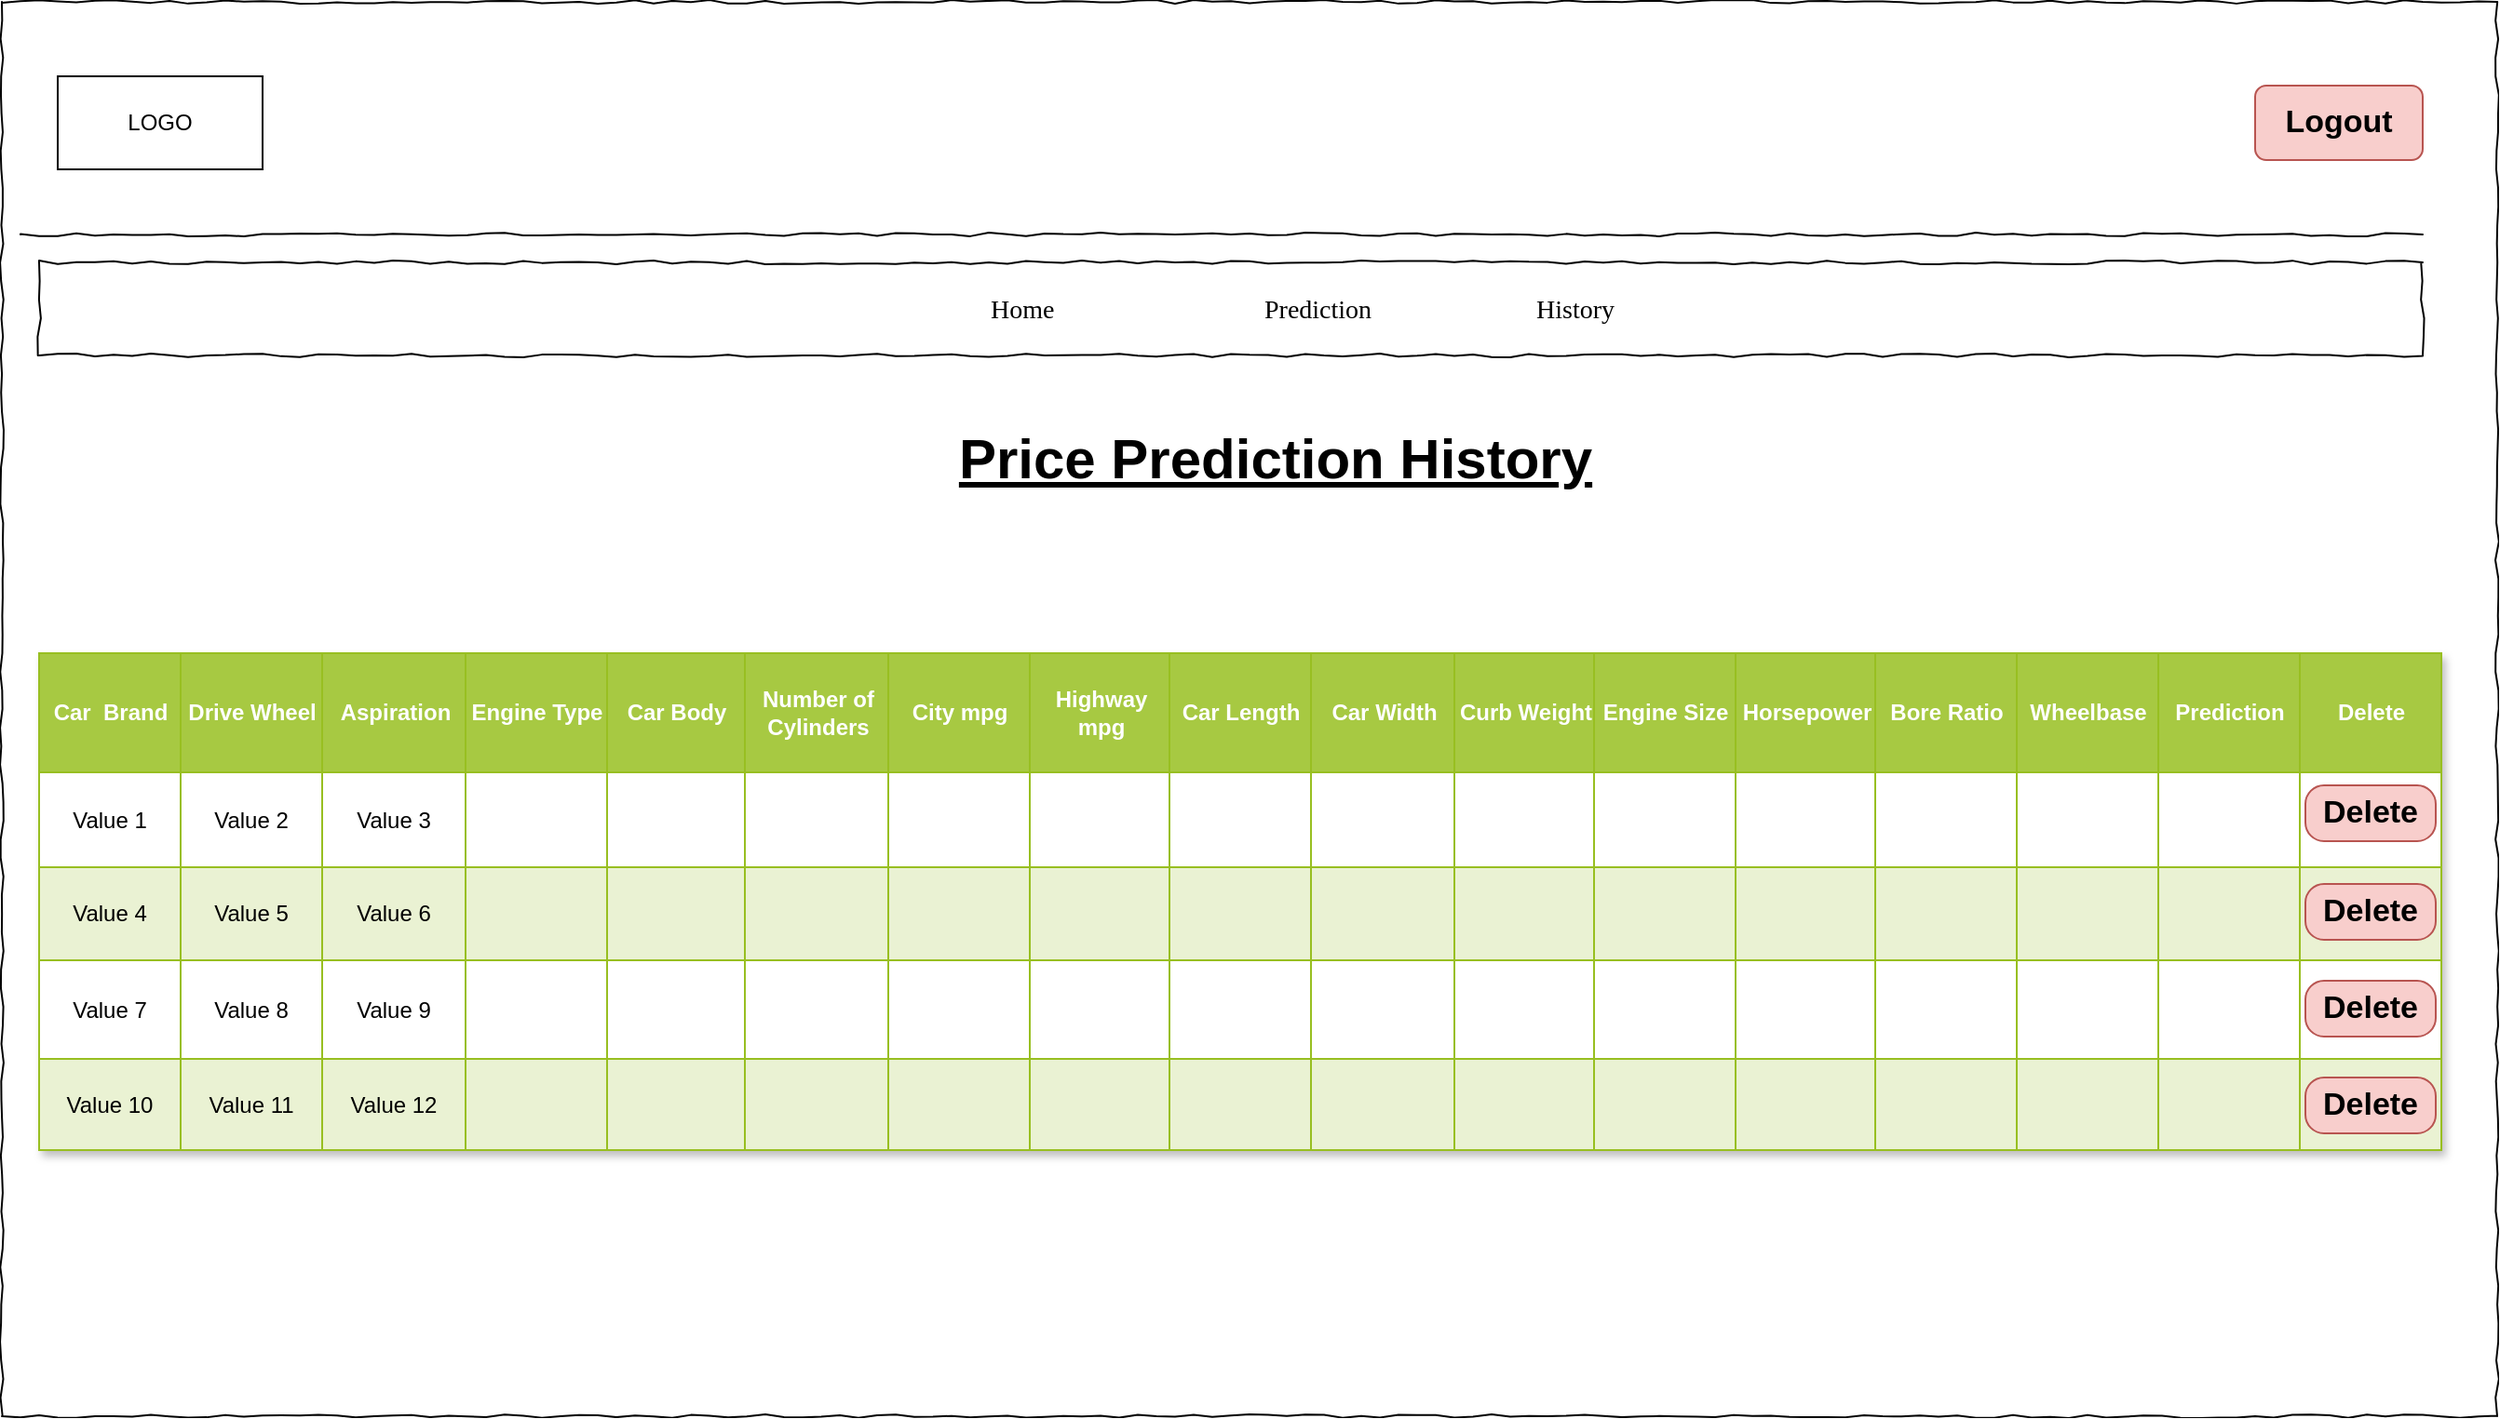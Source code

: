<mxfile version="22.0.8" type="gitlab">
  <diagram name="Page-1" id="03018318-947c-dd8e-b7a3-06fadd420f32">
    <mxGraphModel dx="1687" dy="999" grid="1" gridSize="10" guides="1" tooltips="1" connect="1" arrows="1" fold="1" page="1" pageScale="1" pageWidth="1100" pageHeight="850" background="none" math="0" shadow="0">
      <root>
        <mxCell id="0" />
        <mxCell id="1" parent="0" />
        <mxCell id="_vVUh05pe-uiF_YAsJHq-1" value="" style="whiteSpace=wrap;html=1;rounded=0;shadow=0;labelBackgroundColor=none;strokeColor=#000000;strokeWidth=1;fillColor=none;fontFamily=Verdana;fontSize=12;fontColor=#000000;align=center;comic=1;" vertex="1" parent="1">
          <mxGeometry x="40" y="40" width="1340" height="760" as="geometry" />
        </mxCell>
        <mxCell id="_vVUh05pe-uiF_YAsJHq-2" value="" style="line;strokeWidth=1;html=1;rounded=0;shadow=0;labelBackgroundColor=none;fillColor=none;fontFamily=Verdana;fontSize=14;fontColor=#000000;align=center;comic=1;" vertex="1" parent="1">
          <mxGeometry x="50" y="160" width="1290" height="10" as="geometry" />
        </mxCell>
        <mxCell id="_vVUh05pe-uiF_YAsJHq-3" value="" style="whiteSpace=wrap;html=1;rounded=0;shadow=0;labelBackgroundColor=none;strokeWidth=1;fillColor=none;fontFamily=Verdana;fontSize=12;align=center;comic=1;" vertex="1" parent="1">
          <mxGeometry x="60" y="180" width="1280" height="50" as="geometry" />
        </mxCell>
        <mxCell id="_vVUh05pe-uiF_YAsJHq-4" value="Home" style="text;html=1;points=[];align=left;verticalAlign=top;spacingTop=-4;fontSize=14;fontFamily=Verdana" vertex="1" parent="1">
          <mxGeometry x="568.5" y="195" width="60" height="20" as="geometry" />
        </mxCell>
        <mxCell id="_vVUh05pe-uiF_YAsJHq-5" value="Prediction" style="text;html=1;points=[];align=left;verticalAlign=top;spacingTop=-4;fontSize=14;fontFamily=Verdana" vertex="1" parent="1">
          <mxGeometry x="715.5" y="195" width="60" height="20" as="geometry" />
        </mxCell>
        <mxCell id="_vVUh05pe-uiF_YAsJHq-6" value="History" style="text;html=1;points=[];align=left;verticalAlign=top;spacingTop=-4;fontSize=14;fontFamily=Verdana" vertex="1" parent="1">
          <mxGeometry x="861.5" y="195" width="60" height="20" as="geometry" />
        </mxCell>
        <mxCell id="_vVUh05pe-uiF_YAsJHq-7" value="LOGO" style="html=1;whiteSpace=wrap;" vertex="1" parent="1">
          <mxGeometry x="70" y="80" width="110" height="50" as="geometry" />
        </mxCell>
        <mxCell id="_vVUh05pe-uiF_YAsJHq-8" value="&lt;font size=&quot;1&quot; style=&quot;&quot;&gt;&lt;b style=&quot;font-size: 17px;&quot;&gt;Logout&lt;/b&gt;&lt;/font&gt;" style="rounded=1;whiteSpace=wrap;html=1;fillColor=#f8cecc;strokeColor=#b85450;" vertex="1" parent="1">
          <mxGeometry x="1250" y="85" width="90" height="40" as="geometry" />
        </mxCell>
        <mxCell id="_vVUh05pe-uiF_YAsJHq-54" value="Assets" style="childLayout=tableLayout;recursiveResize=0;strokeColor=#98bf21;fillColor=#A7C942;shadow=1;" vertex="1" parent="1">
          <mxGeometry x="60" y="390" width="1290" height="267" as="geometry" />
        </mxCell>
        <mxCell id="_vVUh05pe-uiF_YAsJHq-55" style="shape=tableRow;horizontal=0;startSize=0;swimlaneHead=0;swimlaneBody=0;top=0;left=0;bottom=0;right=0;dropTarget=0;collapsible=0;recursiveResize=0;expand=0;fontStyle=0;strokeColor=inherit;fillColor=#ffffff;" vertex="1" parent="_vVUh05pe-uiF_YAsJHq-54">
          <mxGeometry width="1290" height="64" as="geometry" />
        </mxCell>
        <mxCell id="_vVUh05pe-uiF_YAsJHq-56" value="Car&amp;nbsp; Brand" style="connectable=0;recursiveResize=0;strokeColor=inherit;fillColor=#A7C942;align=center;fontStyle=1;fontColor=#FFFFFF;html=1;" vertex="1" parent="_vVUh05pe-uiF_YAsJHq-55">
          <mxGeometry width="76" height="64" as="geometry">
            <mxRectangle width="76" height="64" as="alternateBounds" />
          </mxGeometry>
        </mxCell>
        <mxCell id="_vVUh05pe-uiF_YAsJHq-57" value="Drive Wheel" style="connectable=0;recursiveResize=0;strokeColor=inherit;fillColor=#A7C942;align=center;fontStyle=1;fontColor=#FFFFFF;html=1;" vertex="1" parent="_vVUh05pe-uiF_YAsJHq-55">
          <mxGeometry x="76" width="76" height="64" as="geometry">
            <mxRectangle width="76" height="64" as="alternateBounds" />
          </mxGeometry>
        </mxCell>
        <mxCell id="_vVUh05pe-uiF_YAsJHq-58" value="Aspiration" style="connectable=0;recursiveResize=0;strokeColor=inherit;fillColor=#A7C942;align=center;fontStyle=1;fontColor=#FFFFFF;html=1;" vertex="1" parent="_vVUh05pe-uiF_YAsJHq-55">
          <mxGeometry x="152" width="77" height="64" as="geometry">
            <mxRectangle width="77" height="64" as="alternateBounds" />
          </mxGeometry>
        </mxCell>
        <mxCell id="_vVUh05pe-uiF_YAsJHq-130" value="Engine Type" style="connectable=0;recursiveResize=0;strokeColor=inherit;fillColor=#A7C942;align=center;fontStyle=1;fontColor=#FFFFFF;html=1;" vertex="1" parent="_vVUh05pe-uiF_YAsJHq-55">
          <mxGeometry x="229" width="76" height="64" as="geometry">
            <mxRectangle width="76" height="64" as="alternateBounds" />
          </mxGeometry>
        </mxCell>
        <mxCell id="_vVUh05pe-uiF_YAsJHq-125" value="Car Body" style="connectable=0;recursiveResize=0;strokeColor=inherit;fillColor=#A7C942;align=center;fontStyle=1;fontColor=#FFFFFF;html=1;" vertex="1" parent="_vVUh05pe-uiF_YAsJHq-55">
          <mxGeometry x="305" width="74" height="64" as="geometry">
            <mxRectangle width="74" height="64" as="alternateBounds" />
          </mxGeometry>
        </mxCell>
        <mxCell id="_vVUh05pe-uiF_YAsJHq-120" value="Number of &lt;br&gt;Cylinders" style="connectable=0;recursiveResize=0;strokeColor=inherit;fillColor=#A7C942;align=center;fontStyle=1;fontColor=#FFFFFF;html=1;" vertex="1" parent="_vVUh05pe-uiF_YAsJHq-55">
          <mxGeometry x="379" width="77" height="64" as="geometry">
            <mxRectangle width="77" height="64" as="alternateBounds" />
          </mxGeometry>
        </mxCell>
        <mxCell id="_vVUh05pe-uiF_YAsJHq-115" value="City mpg" style="connectable=0;recursiveResize=0;strokeColor=inherit;fillColor=#A7C942;align=center;fontStyle=1;fontColor=#FFFFFF;html=1;" vertex="1" parent="_vVUh05pe-uiF_YAsJHq-55">
          <mxGeometry x="456" width="76" height="64" as="geometry">
            <mxRectangle width="76" height="64" as="alternateBounds" />
          </mxGeometry>
        </mxCell>
        <mxCell id="_vVUh05pe-uiF_YAsJHq-110" value="Highway &lt;br&gt;mpg" style="connectable=0;recursiveResize=0;strokeColor=inherit;fillColor=#A7C942;align=center;fontStyle=1;fontColor=#FFFFFF;html=1;" vertex="1" parent="_vVUh05pe-uiF_YAsJHq-55">
          <mxGeometry x="532" width="75" height="64" as="geometry">
            <mxRectangle width="75" height="64" as="alternateBounds" />
          </mxGeometry>
        </mxCell>
        <mxCell id="_vVUh05pe-uiF_YAsJHq-105" value="Car Length" style="connectable=0;recursiveResize=0;strokeColor=inherit;fillColor=#A7C942;align=center;fontStyle=1;fontColor=#FFFFFF;html=1;" vertex="1" parent="_vVUh05pe-uiF_YAsJHq-55">
          <mxGeometry x="607" width="76" height="64" as="geometry">
            <mxRectangle width="76" height="64" as="alternateBounds" />
          </mxGeometry>
        </mxCell>
        <mxCell id="_vVUh05pe-uiF_YAsJHq-100" value="Car Width" style="connectable=0;recursiveResize=0;strokeColor=inherit;fillColor=#A7C942;align=center;fontStyle=1;fontColor=#FFFFFF;html=1;" vertex="1" parent="_vVUh05pe-uiF_YAsJHq-55">
          <mxGeometry x="683" width="77" height="64" as="geometry">
            <mxRectangle width="77" height="64" as="alternateBounds" />
          </mxGeometry>
        </mxCell>
        <mxCell id="_vVUh05pe-uiF_YAsJHq-95" value="Curb Weight" style="connectable=0;recursiveResize=0;strokeColor=inherit;fillColor=#A7C942;align=center;fontStyle=1;fontColor=#FFFFFF;html=1;" vertex="1" parent="_vVUh05pe-uiF_YAsJHq-55">
          <mxGeometry x="760" width="75" height="64" as="geometry">
            <mxRectangle width="75" height="64" as="alternateBounds" />
          </mxGeometry>
        </mxCell>
        <mxCell id="_vVUh05pe-uiF_YAsJHq-90" value="Engine Size" style="connectable=0;recursiveResize=0;strokeColor=inherit;fillColor=#A7C942;align=center;fontStyle=1;fontColor=#FFFFFF;html=1;" vertex="1" parent="_vVUh05pe-uiF_YAsJHq-55">
          <mxGeometry x="835" width="76" height="64" as="geometry">
            <mxRectangle width="76" height="64" as="alternateBounds" />
          </mxGeometry>
        </mxCell>
        <mxCell id="_vVUh05pe-uiF_YAsJHq-85" value="Horsepower" style="connectable=0;recursiveResize=0;strokeColor=inherit;fillColor=#A7C942;align=center;fontStyle=1;fontColor=#FFFFFF;html=1;" vertex="1" parent="_vVUh05pe-uiF_YAsJHq-55">
          <mxGeometry x="911" width="75" height="64" as="geometry">
            <mxRectangle width="75" height="64" as="alternateBounds" />
          </mxGeometry>
        </mxCell>
        <mxCell id="_vVUh05pe-uiF_YAsJHq-75" value="Bore Ratio" style="connectable=0;recursiveResize=0;strokeColor=inherit;fillColor=#A7C942;align=center;fontStyle=1;fontColor=#FFFFFF;html=1;" vertex="1" parent="_vVUh05pe-uiF_YAsJHq-55">
          <mxGeometry x="986" width="76" height="64" as="geometry">
            <mxRectangle width="76" height="64" as="alternateBounds" />
          </mxGeometry>
        </mxCell>
        <mxCell id="_vVUh05pe-uiF_YAsJHq-80" value="Wheelbase" style="connectable=0;recursiveResize=0;strokeColor=inherit;fillColor=#A7C942;align=center;fontStyle=1;fontColor=#FFFFFF;html=1;" vertex="1" parent="_vVUh05pe-uiF_YAsJHq-55">
          <mxGeometry x="1062" width="76" height="64" as="geometry">
            <mxRectangle width="76" height="64" as="alternateBounds" />
          </mxGeometry>
        </mxCell>
        <mxCell id="_vVUh05pe-uiF_YAsJHq-135" value="Prediction" style="connectable=0;recursiveResize=0;strokeColor=inherit;fillColor=#A7C942;align=center;fontStyle=1;fontColor=#FFFFFF;html=1;" vertex="1" parent="_vVUh05pe-uiF_YAsJHq-55">
          <mxGeometry x="1138" width="76" height="64" as="geometry">
            <mxRectangle width="76" height="64" as="alternateBounds" />
          </mxGeometry>
        </mxCell>
        <mxCell id="_vVUh05pe-uiF_YAsJHq-146" value="Delete" style="connectable=0;recursiveResize=0;strokeColor=inherit;fillColor=#A7C942;align=center;fontStyle=1;fontColor=#FFFFFF;html=1;" vertex="1" parent="_vVUh05pe-uiF_YAsJHq-55">
          <mxGeometry x="1214" width="76" height="64" as="geometry">
            <mxRectangle width="76" height="64" as="alternateBounds" />
          </mxGeometry>
        </mxCell>
        <mxCell id="_vVUh05pe-uiF_YAsJHq-59" value="" style="shape=tableRow;horizontal=0;startSize=0;swimlaneHead=0;swimlaneBody=0;top=0;left=0;bottom=0;right=0;dropTarget=0;collapsible=0;recursiveResize=0;expand=0;fontStyle=0;strokeColor=inherit;fillColor=#ffffff;" vertex="1" parent="_vVUh05pe-uiF_YAsJHq-54">
          <mxGeometry y="64" width="1290" height="51" as="geometry" />
        </mxCell>
        <mxCell id="_vVUh05pe-uiF_YAsJHq-60" value="Value 1" style="connectable=0;recursiveResize=0;strokeColor=inherit;fillColor=inherit;align=center;whiteSpace=wrap;html=1;" vertex="1" parent="_vVUh05pe-uiF_YAsJHq-59">
          <mxGeometry width="76" height="51" as="geometry">
            <mxRectangle width="76" height="51" as="alternateBounds" />
          </mxGeometry>
        </mxCell>
        <mxCell id="_vVUh05pe-uiF_YAsJHq-61" value="Value 2" style="connectable=0;recursiveResize=0;strokeColor=inherit;fillColor=inherit;align=center;whiteSpace=wrap;html=1;" vertex="1" parent="_vVUh05pe-uiF_YAsJHq-59">
          <mxGeometry x="76" width="76" height="51" as="geometry">
            <mxRectangle width="76" height="51" as="alternateBounds" />
          </mxGeometry>
        </mxCell>
        <mxCell id="_vVUh05pe-uiF_YAsJHq-62" value="Value 3" style="connectable=0;recursiveResize=0;strokeColor=inherit;fillColor=inherit;align=center;whiteSpace=wrap;html=1;" vertex="1" parent="_vVUh05pe-uiF_YAsJHq-59">
          <mxGeometry x="152" width="77" height="51" as="geometry">
            <mxRectangle width="77" height="51" as="alternateBounds" />
          </mxGeometry>
        </mxCell>
        <mxCell id="_vVUh05pe-uiF_YAsJHq-131" style="connectable=0;recursiveResize=0;strokeColor=inherit;fillColor=inherit;align=center;whiteSpace=wrap;html=1;" vertex="1" parent="_vVUh05pe-uiF_YAsJHq-59">
          <mxGeometry x="229" width="76" height="51" as="geometry">
            <mxRectangle width="76" height="51" as="alternateBounds" />
          </mxGeometry>
        </mxCell>
        <mxCell id="_vVUh05pe-uiF_YAsJHq-126" style="connectable=0;recursiveResize=0;strokeColor=inherit;fillColor=inherit;align=center;whiteSpace=wrap;html=1;" vertex="1" parent="_vVUh05pe-uiF_YAsJHq-59">
          <mxGeometry x="305" width="74" height="51" as="geometry">
            <mxRectangle width="74" height="51" as="alternateBounds" />
          </mxGeometry>
        </mxCell>
        <mxCell id="_vVUh05pe-uiF_YAsJHq-121" style="connectable=0;recursiveResize=0;strokeColor=inherit;fillColor=inherit;align=center;whiteSpace=wrap;html=1;" vertex="1" parent="_vVUh05pe-uiF_YAsJHq-59">
          <mxGeometry x="379" width="77" height="51" as="geometry">
            <mxRectangle width="77" height="51" as="alternateBounds" />
          </mxGeometry>
        </mxCell>
        <mxCell id="_vVUh05pe-uiF_YAsJHq-116" style="connectable=0;recursiveResize=0;strokeColor=inherit;fillColor=inherit;align=center;whiteSpace=wrap;html=1;" vertex="1" parent="_vVUh05pe-uiF_YAsJHq-59">
          <mxGeometry x="456" width="76" height="51" as="geometry">
            <mxRectangle width="76" height="51" as="alternateBounds" />
          </mxGeometry>
        </mxCell>
        <mxCell id="_vVUh05pe-uiF_YAsJHq-111" style="connectable=0;recursiveResize=0;strokeColor=inherit;fillColor=inherit;align=center;whiteSpace=wrap;html=1;" vertex="1" parent="_vVUh05pe-uiF_YAsJHq-59">
          <mxGeometry x="532" width="75" height="51" as="geometry">
            <mxRectangle width="75" height="51" as="alternateBounds" />
          </mxGeometry>
        </mxCell>
        <mxCell id="_vVUh05pe-uiF_YAsJHq-106" style="connectable=0;recursiveResize=0;strokeColor=inherit;fillColor=inherit;align=center;whiteSpace=wrap;html=1;" vertex="1" parent="_vVUh05pe-uiF_YAsJHq-59">
          <mxGeometry x="607" width="76" height="51" as="geometry">
            <mxRectangle width="76" height="51" as="alternateBounds" />
          </mxGeometry>
        </mxCell>
        <mxCell id="_vVUh05pe-uiF_YAsJHq-101" style="connectable=0;recursiveResize=0;strokeColor=inherit;fillColor=inherit;align=center;whiteSpace=wrap;html=1;" vertex="1" parent="_vVUh05pe-uiF_YAsJHq-59">
          <mxGeometry x="683" width="77" height="51" as="geometry">
            <mxRectangle width="77" height="51" as="alternateBounds" />
          </mxGeometry>
        </mxCell>
        <mxCell id="_vVUh05pe-uiF_YAsJHq-96" style="connectable=0;recursiveResize=0;strokeColor=inherit;fillColor=inherit;align=center;whiteSpace=wrap;html=1;" vertex="1" parent="_vVUh05pe-uiF_YAsJHq-59">
          <mxGeometry x="760" width="75" height="51" as="geometry">
            <mxRectangle width="75" height="51" as="alternateBounds" />
          </mxGeometry>
        </mxCell>
        <mxCell id="_vVUh05pe-uiF_YAsJHq-91" style="connectable=0;recursiveResize=0;strokeColor=inherit;fillColor=inherit;align=center;whiteSpace=wrap;html=1;" vertex="1" parent="_vVUh05pe-uiF_YAsJHq-59">
          <mxGeometry x="835" width="76" height="51" as="geometry">
            <mxRectangle width="76" height="51" as="alternateBounds" />
          </mxGeometry>
        </mxCell>
        <mxCell id="_vVUh05pe-uiF_YAsJHq-86" style="connectable=0;recursiveResize=0;strokeColor=inherit;fillColor=inherit;align=center;whiteSpace=wrap;html=1;" vertex="1" parent="_vVUh05pe-uiF_YAsJHq-59">
          <mxGeometry x="911" width="75" height="51" as="geometry">
            <mxRectangle width="75" height="51" as="alternateBounds" />
          </mxGeometry>
        </mxCell>
        <mxCell id="_vVUh05pe-uiF_YAsJHq-76" style="connectable=0;recursiveResize=0;strokeColor=inherit;fillColor=inherit;align=center;whiteSpace=wrap;html=1;" vertex="1" parent="_vVUh05pe-uiF_YAsJHq-59">
          <mxGeometry x="986" width="76" height="51" as="geometry">
            <mxRectangle width="76" height="51" as="alternateBounds" />
          </mxGeometry>
        </mxCell>
        <mxCell id="_vVUh05pe-uiF_YAsJHq-81" style="connectable=0;recursiveResize=0;strokeColor=inherit;fillColor=inherit;align=center;whiteSpace=wrap;html=1;" vertex="1" parent="_vVUh05pe-uiF_YAsJHq-59">
          <mxGeometry x="1062" width="76" height="51" as="geometry">
            <mxRectangle width="76" height="51" as="alternateBounds" />
          </mxGeometry>
        </mxCell>
        <mxCell id="_vVUh05pe-uiF_YAsJHq-136" style="connectable=0;recursiveResize=0;strokeColor=inherit;fillColor=inherit;align=center;whiteSpace=wrap;html=1;" vertex="1" parent="_vVUh05pe-uiF_YAsJHq-59">
          <mxGeometry x="1138" width="76" height="51" as="geometry">
            <mxRectangle width="76" height="51" as="alternateBounds" />
          </mxGeometry>
        </mxCell>
        <mxCell id="_vVUh05pe-uiF_YAsJHq-147" style="connectable=0;recursiveResize=0;strokeColor=inherit;fillColor=inherit;align=center;whiteSpace=wrap;html=1;" vertex="1" parent="_vVUh05pe-uiF_YAsJHq-59">
          <mxGeometry x="1214" width="76" height="51" as="geometry">
            <mxRectangle width="76" height="51" as="alternateBounds" />
          </mxGeometry>
        </mxCell>
        <mxCell id="_vVUh05pe-uiF_YAsJHq-63" value="" style="shape=tableRow;horizontal=0;startSize=0;swimlaneHead=0;swimlaneBody=0;top=0;left=0;bottom=0;right=0;dropTarget=0;collapsible=0;recursiveResize=0;expand=0;fontStyle=1;strokeColor=inherit;fillColor=#EAF2D3;" vertex="1" parent="_vVUh05pe-uiF_YAsJHq-54">
          <mxGeometry y="115" width="1290" height="50" as="geometry" />
        </mxCell>
        <mxCell id="_vVUh05pe-uiF_YAsJHq-64" value="Value 4" style="connectable=0;recursiveResize=0;strokeColor=inherit;fillColor=inherit;whiteSpace=wrap;html=1;" vertex="1" parent="_vVUh05pe-uiF_YAsJHq-63">
          <mxGeometry width="76" height="50" as="geometry">
            <mxRectangle width="76" height="50" as="alternateBounds" />
          </mxGeometry>
        </mxCell>
        <mxCell id="_vVUh05pe-uiF_YAsJHq-65" value="Value 5" style="connectable=0;recursiveResize=0;strokeColor=inherit;fillColor=inherit;whiteSpace=wrap;html=1;" vertex="1" parent="_vVUh05pe-uiF_YAsJHq-63">
          <mxGeometry x="76" width="76" height="50" as="geometry">
            <mxRectangle width="76" height="50" as="alternateBounds" />
          </mxGeometry>
        </mxCell>
        <mxCell id="_vVUh05pe-uiF_YAsJHq-66" value="Value 6" style="connectable=0;recursiveResize=0;strokeColor=inherit;fillColor=inherit;whiteSpace=wrap;html=1;" vertex="1" parent="_vVUh05pe-uiF_YAsJHq-63">
          <mxGeometry x="152" width="77" height="50" as="geometry">
            <mxRectangle width="77" height="50" as="alternateBounds" />
          </mxGeometry>
        </mxCell>
        <mxCell id="_vVUh05pe-uiF_YAsJHq-132" style="connectable=0;recursiveResize=0;strokeColor=inherit;fillColor=inherit;whiteSpace=wrap;html=1;" vertex="1" parent="_vVUh05pe-uiF_YAsJHq-63">
          <mxGeometry x="229" width="76" height="50" as="geometry">
            <mxRectangle width="76" height="50" as="alternateBounds" />
          </mxGeometry>
        </mxCell>
        <mxCell id="_vVUh05pe-uiF_YAsJHq-127" style="connectable=0;recursiveResize=0;strokeColor=inherit;fillColor=inherit;whiteSpace=wrap;html=1;" vertex="1" parent="_vVUh05pe-uiF_YAsJHq-63">
          <mxGeometry x="305" width="74" height="50" as="geometry">
            <mxRectangle width="74" height="50" as="alternateBounds" />
          </mxGeometry>
        </mxCell>
        <mxCell id="_vVUh05pe-uiF_YAsJHq-122" style="connectable=0;recursiveResize=0;strokeColor=inherit;fillColor=inherit;whiteSpace=wrap;html=1;" vertex="1" parent="_vVUh05pe-uiF_YAsJHq-63">
          <mxGeometry x="379" width="77" height="50" as="geometry">
            <mxRectangle width="77" height="50" as="alternateBounds" />
          </mxGeometry>
        </mxCell>
        <mxCell id="_vVUh05pe-uiF_YAsJHq-117" style="connectable=0;recursiveResize=0;strokeColor=inherit;fillColor=inherit;whiteSpace=wrap;html=1;" vertex="1" parent="_vVUh05pe-uiF_YAsJHq-63">
          <mxGeometry x="456" width="76" height="50" as="geometry">
            <mxRectangle width="76" height="50" as="alternateBounds" />
          </mxGeometry>
        </mxCell>
        <mxCell id="_vVUh05pe-uiF_YAsJHq-112" style="connectable=0;recursiveResize=0;strokeColor=inherit;fillColor=inherit;whiteSpace=wrap;html=1;" vertex="1" parent="_vVUh05pe-uiF_YAsJHq-63">
          <mxGeometry x="532" width="75" height="50" as="geometry">
            <mxRectangle width="75" height="50" as="alternateBounds" />
          </mxGeometry>
        </mxCell>
        <mxCell id="_vVUh05pe-uiF_YAsJHq-107" style="connectable=0;recursiveResize=0;strokeColor=inherit;fillColor=inherit;whiteSpace=wrap;html=1;" vertex="1" parent="_vVUh05pe-uiF_YAsJHq-63">
          <mxGeometry x="607" width="76" height="50" as="geometry">
            <mxRectangle width="76" height="50" as="alternateBounds" />
          </mxGeometry>
        </mxCell>
        <mxCell id="_vVUh05pe-uiF_YAsJHq-102" style="connectable=0;recursiveResize=0;strokeColor=inherit;fillColor=inherit;whiteSpace=wrap;html=1;" vertex="1" parent="_vVUh05pe-uiF_YAsJHq-63">
          <mxGeometry x="683" width="77" height="50" as="geometry">
            <mxRectangle width="77" height="50" as="alternateBounds" />
          </mxGeometry>
        </mxCell>
        <mxCell id="_vVUh05pe-uiF_YAsJHq-97" style="connectable=0;recursiveResize=0;strokeColor=inherit;fillColor=inherit;whiteSpace=wrap;html=1;" vertex="1" parent="_vVUh05pe-uiF_YAsJHq-63">
          <mxGeometry x="760" width="75" height="50" as="geometry">
            <mxRectangle width="75" height="50" as="alternateBounds" />
          </mxGeometry>
        </mxCell>
        <mxCell id="_vVUh05pe-uiF_YAsJHq-92" style="connectable=0;recursiveResize=0;strokeColor=inherit;fillColor=inherit;whiteSpace=wrap;html=1;" vertex="1" parent="_vVUh05pe-uiF_YAsJHq-63">
          <mxGeometry x="835" width="76" height="50" as="geometry">
            <mxRectangle width="76" height="50" as="alternateBounds" />
          </mxGeometry>
        </mxCell>
        <mxCell id="_vVUh05pe-uiF_YAsJHq-87" style="connectable=0;recursiveResize=0;strokeColor=inherit;fillColor=inherit;whiteSpace=wrap;html=1;" vertex="1" parent="_vVUh05pe-uiF_YAsJHq-63">
          <mxGeometry x="911" width="75" height="50" as="geometry">
            <mxRectangle width="75" height="50" as="alternateBounds" />
          </mxGeometry>
        </mxCell>
        <mxCell id="_vVUh05pe-uiF_YAsJHq-77" style="connectable=0;recursiveResize=0;strokeColor=inherit;fillColor=inherit;whiteSpace=wrap;html=1;" vertex="1" parent="_vVUh05pe-uiF_YAsJHq-63">
          <mxGeometry x="986" width="76" height="50" as="geometry">
            <mxRectangle width="76" height="50" as="alternateBounds" />
          </mxGeometry>
        </mxCell>
        <mxCell id="_vVUh05pe-uiF_YAsJHq-82" style="connectable=0;recursiveResize=0;strokeColor=inherit;fillColor=inherit;whiteSpace=wrap;html=1;" vertex="1" parent="_vVUh05pe-uiF_YAsJHq-63">
          <mxGeometry x="1062" width="76" height="50" as="geometry">
            <mxRectangle width="76" height="50" as="alternateBounds" />
          </mxGeometry>
        </mxCell>
        <mxCell id="_vVUh05pe-uiF_YAsJHq-137" style="connectable=0;recursiveResize=0;strokeColor=inherit;fillColor=inherit;whiteSpace=wrap;html=1;" vertex="1" parent="_vVUh05pe-uiF_YAsJHq-63">
          <mxGeometry x="1138" width="76" height="50" as="geometry">
            <mxRectangle width="76" height="50" as="alternateBounds" />
          </mxGeometry>
        </mxCell>
        <mxCell id="_vVUh05pe-uiF_YAsJHq-148" style="connectable=0;recursiveResize=0;strokeColor=inherit;fillColor=inherit;whiteSpace=wrap;html=1;" vertex="1" parent="_vVUh05pe-uiF_YAsJHq-63">
          <mxGeometry x="1214" width="76" height="50" as="geometry">
            <mxRectangle width="76" height="50" as="alternateBounds" />
          </mxGeometry>
        </mxCell>
        <mxCell id="_vVUh05pe-uiF_YAsJHq-67" value="" style="shape=tableRow;horizontal=0;startSize=0;swimlaneHead=0;swimlaneBody=0;top=0;left=0;bottom=0;right=0;dropTarget=0;collapsible=0;recursiveResize=0;expand=0;fontStyle=0;strokeColor=inherit;fillColor=#ffffff;" vertex="1" parent="_vVUh05pe-uiF_YAsJHq-54">
          <mxGeometry y="165" width="1290" height="53" as="geometry" />
        </mxCell>
        <mxCell id="_vVUh05pe-uiF_YAsJHq-68" value="Value 7" style="connectable=0;recursiveResize=0;strokeColor=inherit;fillColor=inherit;fontStyle=0;align=center;whiteSpace=wrap;html=1;" vertex="1" parent="_vVUh05pe-uiF_YAsJHq-67">
          <mxGeometry width="76" height="53" as="geometry">
            <mxRectangle width="76" height="53" as="alternateBounds" />
          </mxGeometry>
        </mxCell>
        <mxCell id="_vVUh05pe-uiF_YAsJHq-69" value="Value 8" style="connectable=0;recursiveResize=0;strokeColor=inherit;fillColor=inherit;fontStyle=0;align=center;whiteSpace=wrap;html=1;" vertex="1" parent="_vVUh05pe-uiF_YAsJHq-67">
          <mxGeometry x="76" width="76" height="53" as="geometry">
            <mxRectangle width="76" height="53" as="alternateBounds" />
          </mxGeometry>
        </mxCell>
        <mxCell id="_vVUh05pe-uiF_YAsJHq-70" value="Value 9" style="connectable=0;recursiveResize=0;strokeColor=inherit;fillColor=inherit;fontStyle=0;align=center;whiteSpace=wrap;html=1;" vertex="1" parent="_vVUh05pe-uiF_YAsJHq-67">
          <mxGeometry x="152" width="77" height="53" as="geometry">
            <mxRectangle width="77" height="53" as="alternateBounds" />
          </mxGeometry>
        </mxCell>
        <mxCell id="_vVUh05pe-uiF_YAsJHq-133" style="connectable=0;recursiveResize=0;strokeColor=inherit;fillColor=inherit;fontStyle=0;align=center;whiteSpace=wrap;html=1;" vertex="1" parent="_vVUh05pe-uiF_YAsJHq-67">
          <mxGeometry x="229" width="76" height="53" as="geometry">
            <mxRectangle width="76" height="53" as="alternateBounds" />
          </mxGeometry>
        </mxCell>
        <mxCell id="_vVUh05pe-uiF_YAsJHq-128" style="connectable=0;recursiveResize=0;strokeColor=inherit;fillColor=inherit;fontStyle=0;align=center;whiteSpace=wrap;html=1;" vertex="1" parent="_vVUh05pe-uiF_YAsJHq-67">
          <mxGeometry x="305" width="74" height="53" as="geometry">
            <mxRectangle width="74" height="53" as="alternateBounds" />
          </mxGeometry>
        </mxCell>
        <mxCell id="_vVUh05pe-uiF_YAsJHq-123" style="connectable=0;recursiveResize=0;strokeColor=inherit;fillColor=inherit;fontStyle=0;align=center;whiteSpace=wrap;html=1;" vertex="1" parent="_vVUh05pe-uiF_YAsJHq-67">
          <mxGeometry x="379" width="77" height="53" as="geometry">
            <mxRectangle width="77" height="53" as="alternateBounds" />
          </mxGeometry>
        </mxCell>
        <mxCell id="_vVUh05pe-uiF_YAsJHq-118" style="connectable=0;recursiveResize=0;strokeColor=inherit;fillColor=inherit;fontStyle=0;align=center;whiteSpace=wrap;html=1;" vertex="1" parent="_vVUh05pe-uiF_YAsJHq-67">
          <mxGeometry x="456" width="76" height="53" as="geometry">
            <mxRectangle width="76" height="53" as="alternateBounds" />
          </mxGeometry>
        </mxCell>
        <mxCell id="_vVUh05pe-uiF_YAsJHq-113" style="connectable=0;recursiveResize=0;strokeColor=inherit;fillColor=inherit;fontStyle=0;align=center;whiteSpace=wrap;html=1;" vertex="1" parent="_vVUh05pe-uiF_YAsJHq-67">
          <mxGeometry x="532" width="75" height="53" as="geometry">
            <mxRectangle width="75" height="53" as="alternateBounds" />
          </mxGeometry>
        </mxCell>
        <mxCell id="_vVUh05pe-uiF_YAsJHq-108" style="connectable=0;recursiveResize=0;strokeColor=inherit;fillColor=inherit;fontStyle=0;align=center;whiteSpace=wrap;html=1;" vertex="1" parent="_vVUh05pe-uiF_YAsJHq-67">
          <mxGeometry x="607" width="76" height="53" as="geometry">
            <mxRectangle width="76" height="53" as="alternateBounds" />
          </mxGeometry>
        </mxCell>
        <mxCell id="_vVUh05pe-uiF_YAsJHq-103" style="connectable=0;recursiveResize=0;strokeColor=inherit;fillColor=inherit;fontStyle=0;align=center;whiteSpace=wrap;html=1;" vertex="1" parent="_vVUh05pe-uiF_YAsJHq-67">
          <mxGeometry x="683" width="77" height="53" as="geometry">
            <mxRectangle width="77" height="53" as="alternateBounds" />
          </mxGeometry>
        </mxCell>
        <mxCell id="_vVUh05pe-uiF_YAsJHq-98" style="connectable=0;recursiveResize=0;strokeColor=inherit;fillColor=inherit;fontStyle=0;align=center;whiteSpace=wrap;html=1;" vertex="1" parent="_vVUh05pe-uiF_YAsJHq-67">
          <mxGeometry x="760" width="75" height="53" as="geometry">
            <mxRectangle width="75" height="53" as="alternateBounds" />
          </mxGeometry>
        </mxCell>
        <mxCell id="_vVUh05pe-uiF_YAsJHq-93" style="connectable=0;recursiveResize=0;strokeColor=inherit;fillColor=inherit;fontStyle=0;align=center;whiteSpace=wrap;html=1;" vertex="1" parent="_vVUh05pe-uiF_YAsJHq-67">
          <mxGeometry x="835" width="76" height="53" as="geometry">
            <mxRectangle width="76" height="53" as="alternateBounds" />
          </mxGeometry>
        </mxCell>
        <mxCell id="_vVUh05pe-uiF_YAsJHq-88" style="connectable=0;recursiveResize=0;strokeColor=inherit;fillColor=inherit;fontStyle=0;align=center;whiteSpace=wrap;html=1;" vertex="1" parent="_vVUh05pe-uiF_YAsJHq-67">
          <mxGeometry x="911" width="75" height="53" as="geometry">
            <mxRectangle width="75" height="53" as="alternateBounds" />
          </mxGeometry>
        </mxCell>
        <mxCell id="_vVUh05pe-uiF_YAsJHq-78" style="connectable=0;recursiveResize=0;strokeColor=inherit;fillColor=inherit;fontStyle=0;align=center;whiteSpace=wrap;html=1;" vertex="1" parent="_vVUh05pe-uiF_YAsJHq-67">
          <mxGeometry x="986" width="76" height="53" as="geometry">
            <mxRectangle width="76" height="53" as="alternateBounds" />
          </mxGeometry>
        </mxCell>
        <mxCell id="_vVUh05pe-uiF_YAsJHq-83" style="connectable=0;recursiveResize=0;strokeColor=inherit;fillColor=inherit;fontStyle=0;align=center;whiteSpace=wrap;html=1;" vertex="1" parent="_vVUh05pe-uiF_YAsJHq-67">
          <mxGeometry x="1062" width="76" height="53" as="geometry">
            <mxRectangle width="76" height="53" as="alternateBounds" />
          </mxGeometry>
        </mxCell>
        <mxCell id="_vVUh05pe-uiF_YAsJHq-138" style="connectable=0;recursiveResize=0;strokeColor=inherit;fillColor=inherit;fontStyle=0;align=center;whiteSpace=wrap;html=1;" vertex="1" parent="_vVUh05pe-uiF_YAsJHq-67">
          <mxGeometry x="1138" width="76" height="53" as="geometry">
            <mxRectangle width="76" height="53" as="alternateBounds" />
          </mxGeometry>
        </mxCell>
        <mxCell id="_vVUh05pe-uiF_YAsJHq-149" style="connectable=0;recursiveResize=0;strokeColor=inherit;fillColor=inherit;fontStyle=0;align=center;whiteSpace=wrap;html=1;" vertex="1" parent="_vVUh05pe-uiF_YAsJHq-67">
          <mxGeometry x="1214" width="76" height="53" as="geometry">
            <mxRectangle width="76" height="53" as="alternateBounds" />
          </mxGeometry>
        </mxCell>
        <mxCell id="_vVUh05pe-uiF_YAsJHq-71" value="" style="shape=tableRow;horizontal=0;startSize=0;swimlaneHead=0;swimlaneBody=0;top=0;left=0;bottom=0;right=0;dropTarget=0;collapsible=0;recursiveResize=0;expand=0;fontStyle=1;strokeColor=inherit;fillColor=#EAF2D3;" vertex="1" parent="_vVUh05pe-uiF_YAsJHq-54">
          <mxGeometry y="218" width="1290" height="49" as="geometry" />
        </mxCell>
        <mxCell id="_vVUh05pe-uiF_YAsJHq-72" value="Value 10" style="connectable=0;recursiveResize=0;strokeColor=inherit;fillColor=inherit;whiteSpace=wrap;html=1;" vertex="1" parent="_vVUh05pe-uiF_YAsJHq-71">
          <mxGeometry width="76" height="49" as="geometry">
            <mxRectangle width="76" height="49" as="alternateBounds" />
          </mxGeometry>
        </mxCell>
        <mxCell id="_vVUh05pe-uiF_YAsJHq-73" value="Value 11" style="connectable=0;recursiveResize=0;strokeColor=inherit;fillColor=inherit;whiteSpace=wrap;html=1;" vertex="1" parent="_vVUh05pe-uiF_YAsJHq-71">
          <mxGeometry x="76" width="76" height="49" as="geometry">
            <mxRectangle width="76" height="49" as="alternateBounds" />
          </mxGeometry>
        </mxCell>
        <mxCell id="_vVUh05pe-uiF_YAsJHq-74" value="Value 12" style="connectable=0;recursiveResize=0;strokeColor=inherit;fillColor=inherit;whiteSpace=wrap;html=1;" vertex="1" parent="_vVUh05pe-uiF_YAsJHq-71">
          <mxGeometry x="152" width="77" height="49" as="geometry">
            <mxRectangle width="77" height="49" as="alternateBounds" />
          </mxGeometry>
        </mxCell>
        <mxCell id="_vVUh05pe-uiF_YAsJHq-134" style="connectable=0;recursiveResize=0;strokeColor=inherit;fillColor=inherit;whiteSpace=wrap;html=1;" vertex="1" parent="_vVUh05pe-uiF_YAsJHq-71">
          <mxGeometry x="229" width="76" height="49" as="geometry">
            <mxRectangle width="76" height="49" as="alternateBounds" />
          </mxGeometry>
        </mxCell>
        <mxCell id="_vVUh05pe-uiF_YAsJHq-129" style="connectable=0;recursiveResize=0;strokeColor=inherit;fillColor=inherit;whiteSpace=wrap;html=1;" vertex="1" parent="_vVUh05pe-uiF_YAsJHq-71">
          <mxGeometry x="305" width="74" height="49" as="geometry">
            <mxRectangle width="74" height="49" as="alternateBounds" />
          </mxGeometry>
        </mxCell>
        <mxCell id="_vVUh05pe-uiF_YAsJHq-124" style="connectable=0;recursiveResize=0;strokeColor=inherit;fillColor=inherit;whiteSpace=wrap;html=1;" vertex="1" parent="_vVUh05pe-uiF_YAsJHq-71">
          <mxGeometry x="379" width="77" height="49" as="geometry">
            <mxRectangle width="77" height="49" as="alternateBounds" />
          </mxGeometry>
        </mxCell>
        <mxCell id="_vVUh05pe-uiF_YAsJHq-119" style="connectable=0;recursiveResize=0;strokeColor=inherit;fillColor=inherit;whiteSpace=wrap;html=1;" vertex="1" parent="_vVUh05pe-uiF_YAsJHq-71">
          <mxGeometry x="456" width="76" height="49" as="geometry">
            <mxRectangle width="76" height="49" as="alternateBounds" />
          </mxGeometry>
        </mxCell>
        <mxCell id="_vVUh05pe-uiF_YAsJHq-114" style="connectable=0;recursiveResize=0;strokeColor=inherit;fillColor=inherit;whiteSpace=wrap;html=1;" vertex="1" parent="_vVUh05pe-uiF_YAsJHq-71">
          <mxGeometry x="532" width="75" height="49" as="geometry">
            <mxRectangle width="75" height="49" as="alternateBounds" />
          </mxGeometry>
        </mxCell>
        <mxCell id="_vVUh05pe-uiF_YAsJHq-109" style="connectable=0;recursiveResize=0;strokeColor=inherit;fillColor=inherit;whiteSpace=wrap;html=1;" vertex="1" parent="_vVUh05pe-uiF_YAsJHq-71">
          <mxGeometry x="607" width="76" height="49" as="geometry">
            <mxRectangle width="76" height="49" as="alternateBounds" />
          </mxGeometry>
        </mxCell>
        <mxCell id="_vVUh05pe-uiF_YAsJHq-104" style="connectable=0;recursiveResize=0;strokeColor=inherit;fillColor=inherit;whiteSpace=wrap;html=1;" vertex="1" parent="_vVUh05pe-uiF_YAsJHq-71">
          <mxGeometry x="683" width="77" height="49" as="geometry">
            <mxRectangle width="77" height="49" as="alternateBounds" />
          </mxGeometry>
        </mxCell>
        <mxCell id="_vVUh05pe-uiF_YAsJHq-99" style="connectable=0;recursiveResize=0;strokeColor=inherit;fillColor=inherit;whiteSpace=wrap;html=1;" vertex="1" parent="_vVUh05pe-uiF_YAsJHq-71">
          <mxGeometry x="760" width="75" height="49" as="geometry">
            <mxRectangle width="75" height="49" as="alternateBounds" />
          </mxGeometry>
        </mxCell>
        <mxCell id="_vVUh05pe-uiF_YAsJHq-94" style="connectable=0;recursiveResize=0;strokeColor=inherit;fillColor=inherit;whiteSpace=wrap;html=1;" vertex="1" parent="_vVUh05pe-uiF_YAsJHq-71">
          <mxGeometry x="835" width="76" height="49" as="geometry">
            <mxRectangle width="76" height="49" as="alternateBounds" />
          </mxGeometry>
        </mxCell>
        <mxCell id="_vVUh05pe-uiF_YAsJHq-89" style="connectable=0;recursiveResize=0;strokeColor=inherit;fillColor=inherit;whiteSpace=wrap;html=1;" vertex="1" parent="_vVUh05pe-uiF_YAsJHq-71">
          <mxGeometry x="911" width="75" height="49" as="geometry">
            <mxRectangle width="75" height="49" as="alternateBounds" />
          </mxGeometry>
        </mxCell>
        <mxCell id="_vVUh05pe-uiF_YAsJHq-79" style="connectable=0;recursiveResize=0;strokeColor=inherit;fillColor=inherit;whiteSpace=wrap;html=1;" vertex="1" parent="_vVUh05pe-uiF_YAsJHq-71">
          <mxGeometry x="986" width="76" height="49" as="geometry">
            <mxRectangle width="76" height="49" as="alternateBounds" />
          </mxGeometry>
        </mxCell>
        <mxCell id="_vVUh05pe-uiF_YAsJHq-84" style="connectable=0;recursiveResize=0;strokeColor=inherit;fillColor=inherit;whiteSpace=wrap;html=1;" vertex="1" parent="_vVUh05pe-uiF_YAsJHq-71">
          <mxGeometry x="1062" width="76" height="49" as="geometry">
            <mxRectangle width="76" height="49" as="alternateBounds" />
          </mxGeometry>
        </mxCell>
        <mxCell id="_vVUh05pe-uiF_YAsJHq-139" style="connectable=0;recursiveResize=0;strokeColor=inherit;fillColor=inherit;whiteSpace=wrap;html=1;" vertex="1" parent="_vVUh05pe-uiF_YAsJHq-71">
          <mxGeometry x="1138" width="76" height="49" as="geometry">
            <mxRectangle width="76" height="49" as="alternateBounds" />
          </mxGeometry>
        </mxCell>
        <mxCell id="_vVUh05pe-uiF_YAsJHq-150" style="connectable=0;recursiveResize=0;strokeColor=inherit;fillColor=inherit;whiteSpace=wrap;html=1;" vertex="1" parent="_vVUh05pe-uiF_YAsJHq-71">
          <mxGeometry x="1214" width="76" height="49" as="geometry">
            <mxRectangle width="76" height="49" as="alternateBounds" />
          </mxGeometry>
        </mxCell>
        <mxCell id="_vVUh05pe-uiF_YAsJHq-145" value="&lt;font style=&quot;font-size: 30px;&quot;&gt;&lt;b&gt;&lt;u&gt;Price Prediction History&lt;/u&gt;&lt;/b&gt;&lt;/font&gt;" style="text;html=1;strokeColor=none;fillColor=none;align=center;verticalAlign=middle;whiteSpace=wrap;rounded=0;" vertex="1" parent="1">
          <mxGeometry x="519" y="270" width="410" height="30" as="geometry" />
        </mxCell>
        <mxCell id="_vVUh05pe-uiF_YAsJHq-151" value="Delete" style="strokeWidth=1;shadow=0;dashed=0;align=center;html=1;shape=mxgraph.mockup.buttons.button;strokeColor=#b85450;mainText=;buttonStyle=round;fontSize=17;fontStyle=1;fillColor=#f8cecc;whiteSpace=wrap;" vertex="1" parent="1">
          <mxGeometry x="1277" y="461" width="70" height="30" as="geometry" />
        </mxCell>
        <mxCell id="_vVUh05pe-uiF_YAsJHq-152" value="Delete" style="strokeWidth=1;shadow=0;dashed=0;align=center;html=1;shape=mxgraph.mockup.buttons.button;strokeColor=#b85450;mainText=;buttonStyle=round;fontSize=17;fontStyle=1;fillColor=#f8cecc;whiteSpace=wrap;" vertex="1" parent="1">
          <mxGeometry x="1277" y="514" width="70" height="30" as="geometry" />
        </mxCell>
        <mxCell id="_vVUh05pe-uiF_YAsJHq-154" value="Delete" style="strokeWidth=1;shadow=0;dashed=0;align=center;html=1;shape=mxgraph.mockup.buttons.button;strokeColor=#b85450;mainText=;buttonStyle=round;fontSize=17;fontStyle=1;fillColor=#f8cecc;whiteSpace=wrap;" vertex="1" parent="1">
          <mxGeometry x="1277" y="566" width="70" height="30" as="geometry" />
        </mxCell>
        <mxCell id="_vVUh05pe-uiF_YAsJHq-155" value="Delete" style="strokeWidth=1;shadow=0;dashed=0;align=center;html=1;shape=mxgraph.mockup.buttons.button;strokeColor=#b85450;mainText=;buttonStyle=round;fontSize=17;fontStyle=1;fillColor=#f8cecc;whiteSpace=wrap;" vertex="1" parent="1">
          <mxGeometry x="1277" y="618" width="70" height="30" as="geometry" />
        </mxCell>
      </root>
    </mxGraphModel>
  </diagram>
</mxfile>
